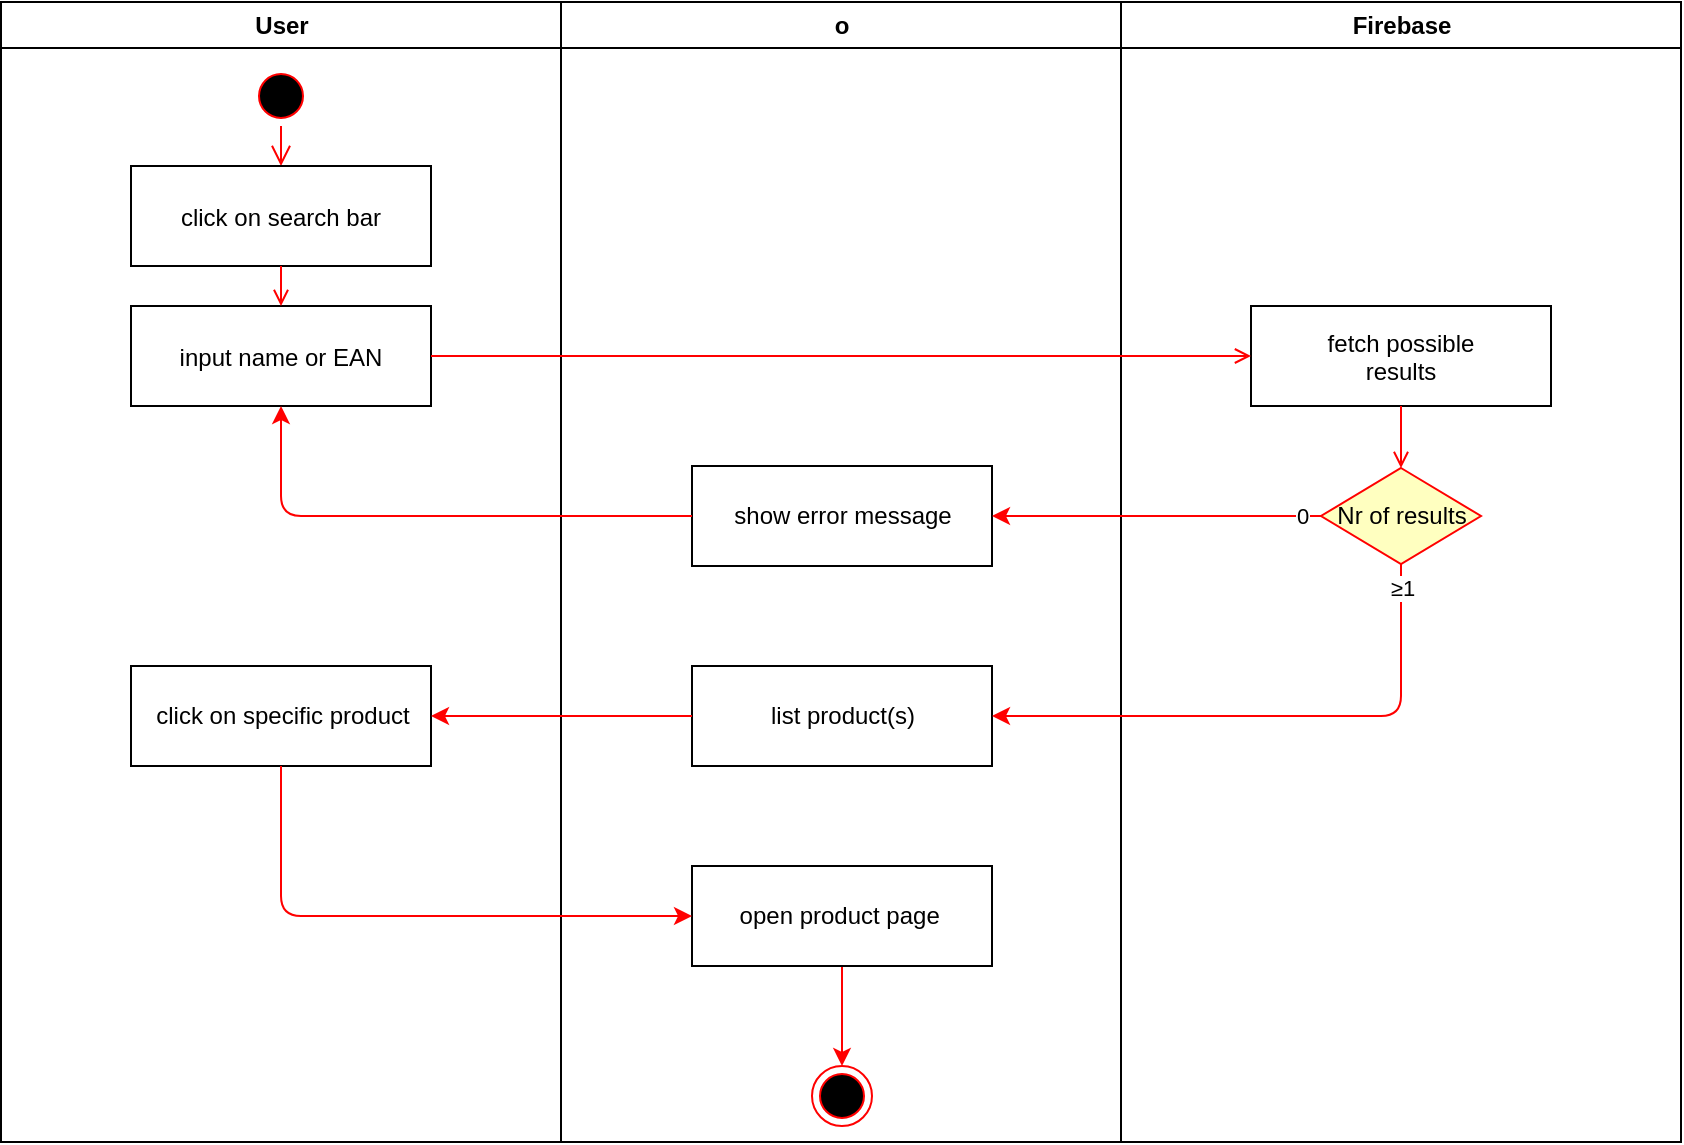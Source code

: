 <mxfile>
    <diagram name="Page-1" id="e7e014a7-5840-1c2e-5031-d8a46d1fe8dd">
        <mxGraphModel dx="1340" dy="821" grid="1" gridSize="10" guides="1" tooltips="1" connect="1" arrows="1" fold="1" page="1" pageScale="1" pageWidth="1169" pageHeight="826" background="none" math="0" shadow="0">
            <root>
                <mxCell id="0"/>
                <mxCell id="1" parent="0"/>
                <mxCell id="67" value="User" style="swimlane;whiteSpace=wrap;movable=0;" vertex="1" parent="1">
                    <mxGeometry x="164.5" y="128" width="280" height="570" as="geometry"/>
                </mxCell>
                <mxCell id="68" value="" style="ellipse;shape=startState;fillColor=#000000;strokeColor=#ff0000;" vertex="1" parent="67">
                    <mxGeometry x="125" y="32" width="30" height="30" as="geometry"/>
                </mxCell>
                <mxCell id="69" value="" style="edgeStyle=elbowEdgeStyle;elbow=horizontal;verticalAlign=bottom;endArrow=open;endSize=8;endFill=1;rounded=1;strokeColor=#FF0000;" edge="1" parent="67" source="68" target="70">
                    <mxGeometry x="100" y="40" as="geometry">
                        <mxPoint x="115" y="110" as="targetPoint"/>
                    </mxGeometry>
                </mxCell>
                <mxCell id="70" value="click on search bar" style="" vertex="1" parent="67">
                    <mxGeometry x="65" y="82" width="150" height="50" as="geometry"/>
                </mxCell>
                <mxCell id="71" value="input name or EAN" style="" vertex="1" parent="67">
                    <mxGeometry x="65" y="152" width="150" height="50" as="geometry"/>
                </mxCell>
                <mxCell id="72" value="" style="endArrow=open;endFill=1;rounded=1;strokeColor=#FF0000;" edge="1" parent="67" source="70" target="71">
                    <mxGeometry relative="1" as="geometry"/>
                </mxCell>
                <mxCell id="73" value="click on specific product" style="html=1;" vertex="1" parent="67">
                    <mxGeometry x="65" y="332" width="150" height="50" as="geometry"/>
                </mxCell>
                <mxCell id="74" value="o" style="swimlane;whiteSpace=wrap;startSize=23;movable=0;" vertex="1" parent="1">
                    <mxGeometry x="444.5" y="128" width="280" height="570" as="geometry"/>
                </mxCell>
                <mxCell id="75" value="list product(s)" style="html=1;" vertex="1" parent="74">
                    <mxGeometry x="65.5" y="332" width="150" height="50" as="geometry"/>
                </mxCell>
                <mxCell id="76" value="show error message" style="html=1;" vertex="1" parent="74">
                    <mxGeometry x="65.5" y="232" width="150" height="50" as="geometry"/>
                </mxCell>
                <mxCell id="77" value="" style="ellipse;html=1;shape=endState;fillColor=#000000;strokeColor=#ff0000;" vertex="1" parent="74">
                    <mxGeometry x="125.5" y="532" width="30" height="30" as="geometry"/>
                </mxCell>
                <mxCell id="78" style="edgeStyle=orthogonalEdgeStyle;rounded=0;orthogonalLoop=1;jettySize=auto;html=1;exitX=0.5;exitY=1;exitDx=0;exitDy=0;entryX=0.5;entryY=0;entryDx=0;entryDy=0;strokeColor=#FF0000;" edge="1" parent="74" source="79" target="77">
                    <mxGeometry relative="1" as="geometry"/>
                </mxCell>
                <mxCell id="79" value="open product page&amp;nbsp;" style="html=1;" vertex="1" parent="74">
                    <mxGeometry x="65.5" y="432" width="150" height="50" as="geometry"/>
                </mxCell>
                <mxCell id="80" value="Firebase" style="swimlane;whiteSpace=wrap;startSize=23;movable=0;" vertex="1" parent="1">
                    <mxGeometry x="724.5" y="128" width="280" height="570" as="geometry"/>
                </mxCell>
                <mxCell id="81" value="fetch possible&#10;results" style="" vertex="1" parent="80">
                    <mxGeometry x="65" y="152" width="150" height="50" as="geometry"/>
                </mxCell>
                <mxCell id="82" value="" style="endArrow=open;endFill=1;rounded=1;entryX=0.5;entryY=0;entryDx=0;entryDy=0;strokeColor=#FF0000;" edge="1" parent="80" source="81" target="83">
                    <mxGeometry relative="1" as="geometry">
                        <mxPoint x="-260" y="350" as="targetPoint"/>
                    </mxGeometry>
                </mxCell>
                <mxCell id="83" value="&lt;font color=&quot;#000000&quot;&gt;Nr of results&lt;/font&gt;" style="rhombus;whiteSpace=wrap;html=1;fillColor=#ffffc0;strokeColor=#ff0000;" vertex="1" parent="80">
                    <mxGeometry x="100" y="233" width="80" height="48" as="geometry"/>
                </mxCell>
                <mxCell id="84" value="" style="endArrow=open;endFill=1;rounded=1;strokeColor=#FF0000;" edge="1" parent="1" source="71" target="81">
                    <mxGeometry relative="1" as="geometry"/>
                </mxCell>
                <mxCell id="85" style="edgeStyle=orthogonalEdgeStyle;rounded=1;orthogonalLoop=1;jettySize=auto;html=1;exitX=0;exitY=0.5;exitDx=0;exitDy=0;entryX=1;entryY=0.5;entryDx=0;entryDy=0;fillColor=#e51400;strokeColor=#FF0000;" edge="1" parent="1" source="83" target="76">
                    <mxGeometry relative="1" as="geometry"/>
                </mxCell>
                <mxCell id="86" value="0" style="edgeLabel;html=1;align=center;verticalAlign=middle;resizable=0;points=[];" connectable="0" vertex="1" parent="85">
                    <mxGeometry x="-0.88" relative="1" as="geometry">
                        <mxPoint as="offset"/>
                    </mxGeometry>
                </mxCell>
                <mxCell id="87" style="edgeStyle=orthogonalEdgeStyle;rounded=1;orthogonalLoop=1;jettySize=auto;html=1;exitX=0;exitY=0.5;exitDx=0;exitDy=0;entryX=0.5;entryY=1;entryDx=0;entryDy=0;strokeColor=#FF0000;" edge="1" parent="1" source="76" target="71">
                    <mxGeometry relative="1" as="geometry"/>
                </mxCell>
                <mxCell id="88" style="edgeStyle=orthogonalEdgeStyle;rounded=1;orthogonalLoop=1;jettySize=auto;html=1;exitX=0.5;exitY=1;exitDx=0;exitDy=0;entryX=1;entryY=0.5;entryDx=0;entryDy=0;strokeColor=#FF0000;" edge="1" parent="1" source="83" target="75">
                    <mxGeometry relative="1" as="geometry"/>
                </mxCell>
                <mxCell id="89" value="&lt;span style=&quot;text-align: left&quot;&gt;≥1&lt;/span&gt;" style="edgeLabel;html=1;align=center;verticalAlign=middle;resizable=0;points=[];" connectable="0" vertex="1" parent="88">
                    <mxGeometry x="-0.917" relative="1" as="geometry">
                        <mxPoint as="offset"/>
                    </mxGeometry>
                </mxCell>
                <mxCell id="90" style="edgeStyle=orthogonalEdgeStyle;rounded=1;orthogonalLoop=1;jettySize=auto;html=1;exitX=0;exitY=0.5;exitDx=0;exitDy=0;entryX=1;entryY=0.5;entryDx=0;entryDy=0;strokeColor=#FF0000;" edge="1" parent="1" source="75" target="73">
                    <mxGeometry relative="1" as="geometry"/>
                </mxCell>
                <mxCell id="91" style="edgeStyle=orthogonalEdgeStyle;rounded=1;orthogonalLoop=1;jettySize=auto;html=1;exitX=0.5;exitY=1;exitDx=0;exitDy=0;entryX=0;entryY=0.5;entryDx=0;entryDy=0;strokeColor=#FF0000;" edge="1" parent="1" source="73" target="79">
                    <mxGeometry relative="1" as="geometry"/>
                </mxCell>
            </root>
        </mxGraphModel>
    </diagram>
</mxfile>